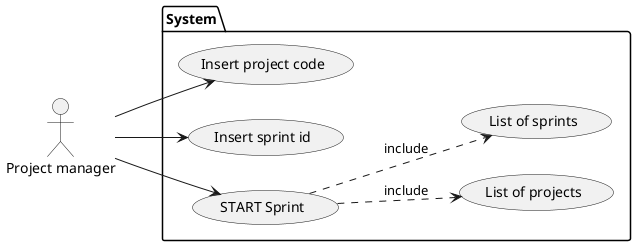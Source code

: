 @startuml
'https://plantuml.com/use-case-diagram

left to right direction
:Project manager: as User
package System{
    usecase "Insert project code" as US1
    usecase "Insert sprint id" as US3
    usecase "START Sprint" as US5
    usecase "List of projects" as US6
    usecase "List of sprints" as US7

}
User --> US1
User --> US3
User --> US5
US5 ..> US6 : include
US5 ..> US7 : include

@enduml